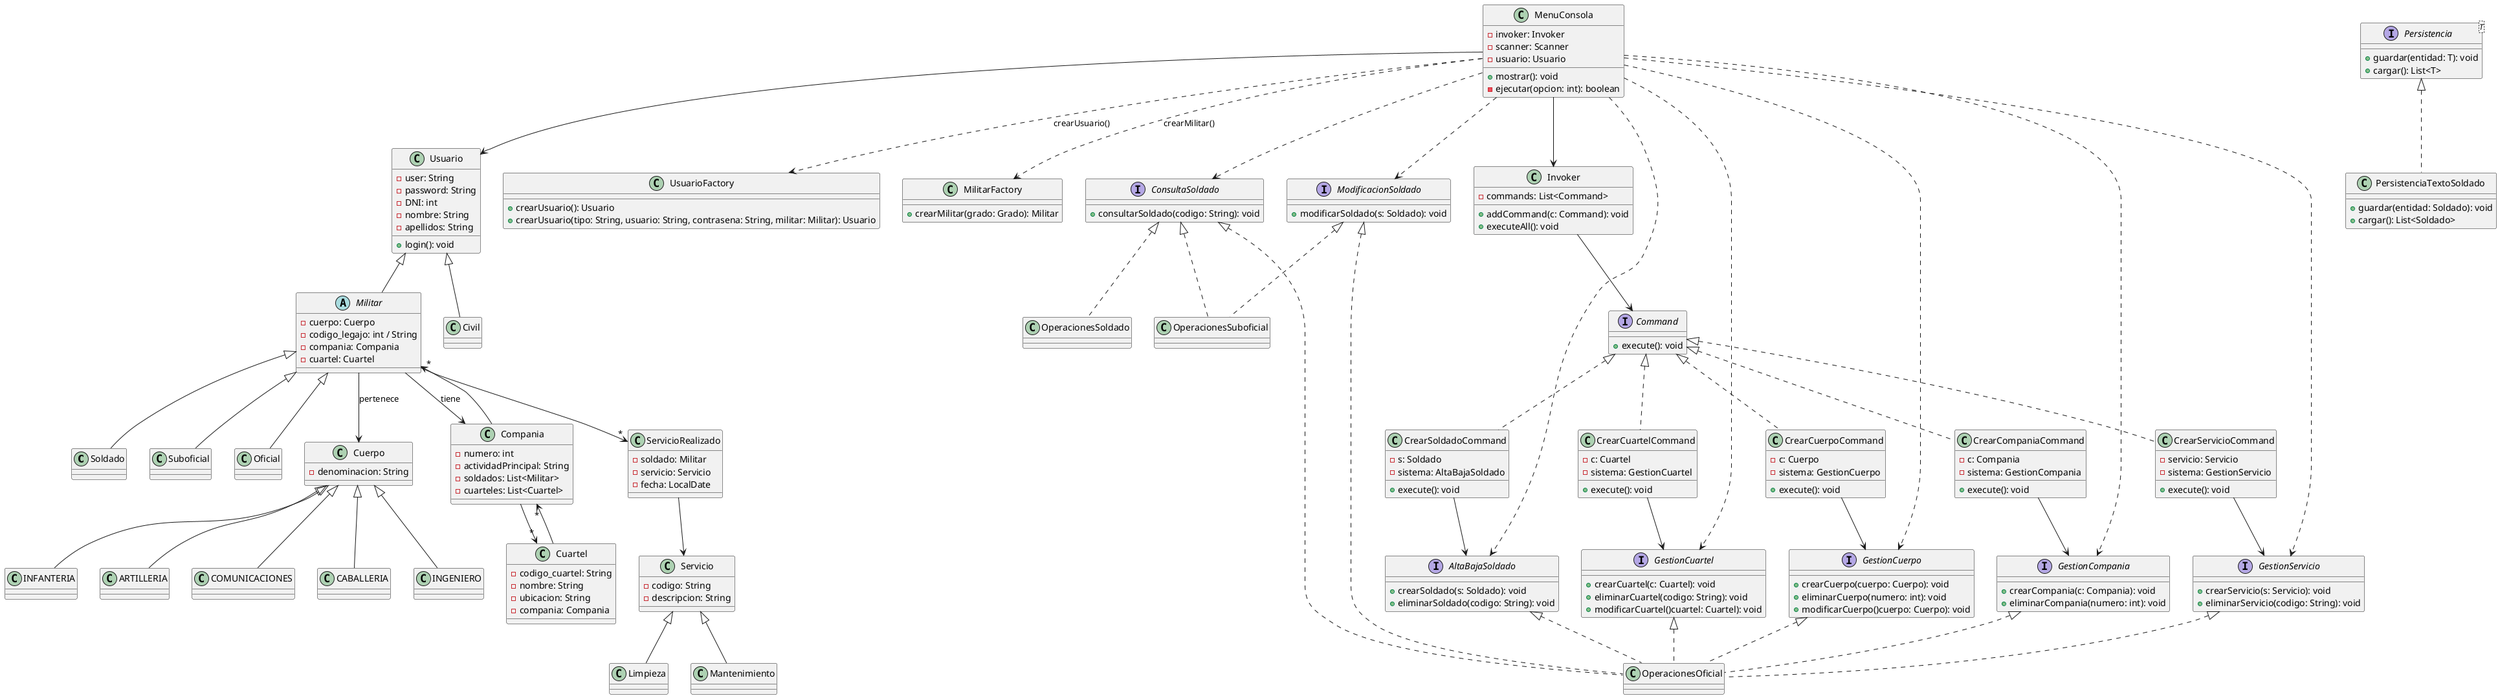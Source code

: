 @startuml
top to bottom direction

class Soldado
class Suboficial
class Oficial
Militar <|-- Soldado
Militar <|-- Suboficial
Militar <|-- Oficial

class Limpieza extends Servicio
class Mantenimiento extends Servicio
class Militar extends Usuario
class Civil extends Usuario


class INFANTERIA extends Cuerpo
class ARTILLERIA extends Cuerpo
class COMUNICACIONES extends Cuerpo
class CABALLERIA extends Cuerpo
class INGENIERO extends Cuerpo

class INFANTERIA{
}

class ARTILLERIA{
}

class COMUNICACIONES{
}

class CABALLERIA{
}

class INGENIERO{
}


' ===== CLASES MILITAR Y USUARIOS =====

abstract class Militar {
    - cuerpo: Cuerpo
    - codigo_legajo: int / String
    - compania: Compania
    - cuartel: Cuartel
}


class Usuario {
    -user: String
    -password: String
    -DNI: int
    -nombre: String
    -apellidos: String
    +login(): void
}

class Civil{
}

' ===== FÁBRICAS =====
interface UsuarioFactory {
    +crearUsuario(): Usuario
}

class MilitarFactory {
    +crearMilitar(grado: Grado): Militar
}
class UsuarioFactory {
    +crearUsuario(tipo: String, usuario: String, contrasena: String, militar: Militar): Usuario
}

' ===== RESTO DEL MODELO =====

class Cuerpo {
    - denominacion: String
}

class Compania {
    -numero: int
    -actividadPrincipal: String
    -soldados: List<Militar>
    -cuarteles: List<Cuartel>
}

class Cuartel {
    - codigo_cuartel: String
    - nombre: String
    - ubicacion: String
    - compania: Compania
}

class Servicio {
    -codigo: String
    -descripcion: String
}

class ServicioRealizado {
    -soldado: Militar
    -servicio: Servicio
    -fecha: LocalDate
}

' ===== INTERFACES =====
interface ConsultaSoldado {
    +consultarSoldado(codigo: String): void
}

interface ModificacionSoldado {
    +modificarSoldado(s: Soldado): void
}

interface AltaBajaSoldado {
    +crearSoldado(s: Soldado): void
    +eliminarSoldado(codigo: String): void
}

interface GestionCuartel {
    +crearCuartel(c: Cuartel): void
    +eliminarCuartel(codigo: String): void
    +modificarCuartel()cuartel: Cuartel): void
}

interface GestionCuerpo{
    +crearCuerpo(cuerpo: Cuerpo): void
    +eliminarCuerpo(numero: int): void
    +modificarCuerpo()cuerpo: Cuerpo): void
}

interface GestionCompania {
    +crearCompania(c: Compania): void
    +eliminarCompania(numero: int): void
}

interface GestionServicio {
    +crearServicio(s: Servicio): void
    +eliminarServicio(codigo: String): void
}

' ===== IMPLEMENTACIONES POR ROL =====
class OperacionesSoldado implements ConsultaSoldado
class OperacionesSuboficial implements ConsultaSoldado, ModificacionSoldado
class OperacionesOficial implements ConsultaSoldado, AltaBajaSoldado, ModificacionSoldado, GestionCuartel, GestionCompania, GestionServicio,GestionCuerpo

' ===== COMMAND =====
interface Command {
    +execute(): void
}
class CrearSoldadoCommand implements Command {
    -s: Soldado
    -sistema: AltaBajaSoldado
    +execute(): void
}

class CrearServicioCommand implements Command{
    -servicio: Servicio
    -sistema: GestionServicio
    +execute(): void
}

class CrearCuerpoCommand implements Command {
    -c: Cuerpo
    -sistema: GestionCuerpo
    +execute(): void
}

class CrearCuartelCommand implements Command {
    -c: Cuartel
    -sistema: GestionCuartel
    +execute(): void
}
class CrearCompaniaCommand implements Command {
    -c: Compania
    -sistema: GestionCompania
    +execute(): void
}
class Invoker {
    -commands: List<Command>
    +addCommand(c: Command): void
    +executeAll(): void
}
Invoker --> Command
CrearSoldadoCommand --> AltaBajaSoldado
CrearCuartelCommand --> GestionCuartel
CrearCompaniaCommand --> GestionCompania
CrearCuerpoCommand --> GestionCuerpo
CrearServicioCommand --> GestionServicio
' ===== MENÚ DE CONSOLA =====
class MenuConsola {
    -invoker: Invoker
    -scanner: Scanner
    -usuario: Usuario
    +mostrar(): void
    -ejecutar(opcion: int): boolean
}
MenuConsola --> Invoker
MenuConsola --> Usuario
MenuConsola ..> ConsultaSoldado
MenuConsola ..> AltaBajaSoldado
MenuConsola ..> ModificacionSoldado
MenuConsola ..> GestionCuartel
MenuConsola ..> GestionCompania
MenuConsola ..> GestionServicio
MenuConsola ..> GestionCuerpo
MenuConsola ..> UsuarioFactory : crearUsuario()
MenuConsola ..> MilitarFactory : crearMilitar()

' ===== PERSISTENCIA =====
interface Persistencia<T> {
    +guardar(entidad: T): void
    +cargar(): List<T>
}
class PersistenciaTextoSoldado implements Persistencia<Soldado> {
    +guardar(entidad: Soldado): void
    +cargar(): List<Soldado>
}

' ===== RELACIONES =====
Militar --> Cuerpo : pertenece
Militar --> Compania : tiene
Militar --> "*" ServicioRealizado
ServicioRealizado --> Servicio
Compania --> "*" Militar
Compania --> "*" Cuartel
Cuartel --> "*" Compania
@enduml